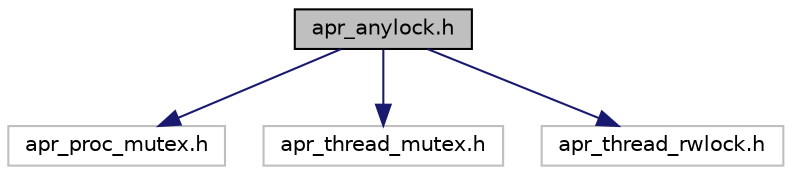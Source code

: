 digraph "apr_anylock.h"
{
 // LATEX_PDF_SIZE
  edge [fontname="Helvetica",fontsize="10",labelfontname="Helvetica",labelfontsize="10"];
  node [fontname="Helvetica",fontsize="10",shape=record];
  Node1 [label="apr_anylock.h",height=0.2,width=0.4,color="black", fillcolor="grey75", style="filled", fontcolor="black",tooltip="APR-Util transparent any lock flavor wrapper."];
  Node1 -> Node2 [color="midnightblue",fontsize="10",style="solid",fontname="Helvetica"];
  Node2 [label="apr_proc_mutex.h",height=0.2,width=0.4,color="grey75", fillcolor="white", style="filled",tooltip=" "];
  Node1 -> Node3 [color="midnightblue",fontsize="10",style="solid",fontname="Helvetica"];
  Node3 [label="apr_thread_mutex.h",height=0.2,width=0.4,color="grey75", fillcolor="white", style="filled",tooltip=" "];
  Node1 -> Node4 [color="midnightblue",fontsize="10",style="solid",fontname="Helvetica"];
  Node4 [label="apr_thread_rwlock.h",height=0.2,width=0.4,color="grey75", fillcolor="white", style="filled",tooltip=" "];
}
